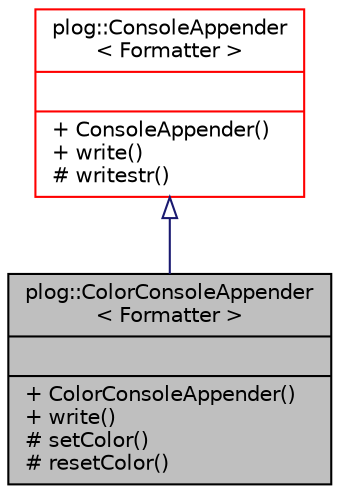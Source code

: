 digraph "plog::ColorConsoleAppender&lt; Formatter &gt;"
{
 // LATEX_PDF_SIZE
  bgcolor="transparent";
  edge [fontname="Helvetica",fontsize="10",labelfontname="Helvetica",labelfontsize="10"];
  node [fontname="Helvetica",fontsize="10",shape=record];
  Node1 [label="{plog::ColorConsoleAppender\l\< Formatter \>\n||+ ColorConsoleAppender()\l+ write()\l# setColor()\l# resetColor()\l}",height=0.2,width=0.4,color="black", fillcolor="grey75", style="filled", fontcolor="black",tooltip=" "];
  Node2 -> Node1 [dir="back",color="midnightblue",fontsize="10",style="solid",arrowtail="onormal",fontname="Helvetica"];
  Node2 [label="{plog::ConsoleAppender\l\< Formatter \>\n||+ ConsoleAppender()\l+ write()\l# writestr()\l}",height=0.2,width=0.4,color="red",URL="$classplog_1_1_console_appender.html",tooltip=" "];
}
